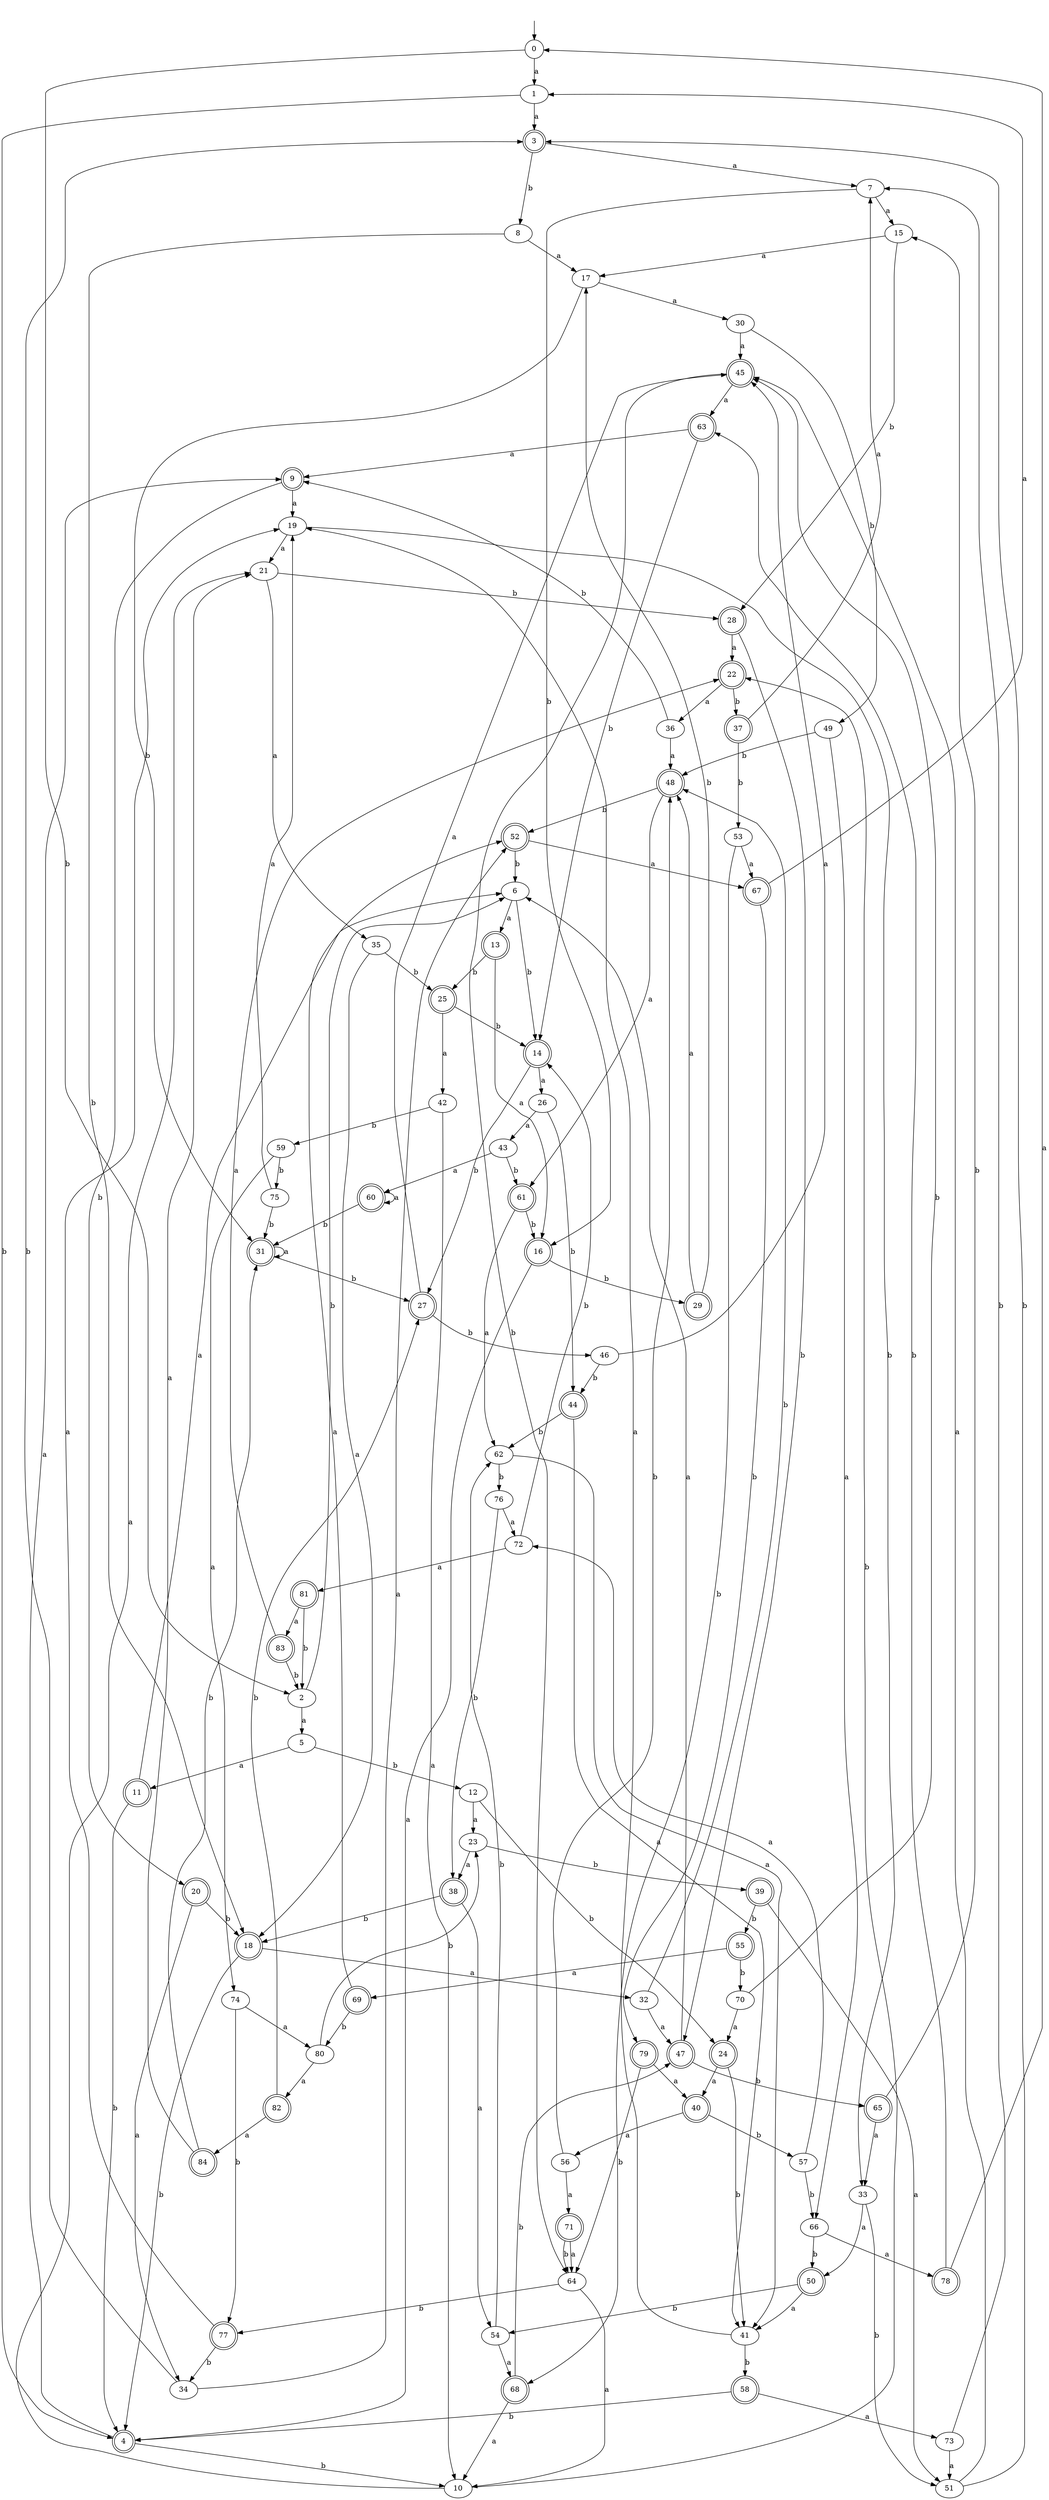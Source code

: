 digraph RandomDFA {
  __start0 [label="", shape=none];
  __start0 -> 0 [label=""];
  0 [shape=circle]
  0 -> 1 [label="a"]
  0 -> 2 [label="b"]
  1
  1 -> 3 [label="a"]
  1 -> 4 [label="b"]
  2
  2 -> 5 [label="a"]
  2 -> 6 [label="b"]
  3 [shape=doublecircle]
  3 -> 7 [label="a"]
  3 -> 8 [label="b"]
  4 [shape=doublecircle]
  4 -> 9 [label="a"]
  4 -> 10 [label="b"]
  5
  5 -> 11 [label="a"]
  5 -> 12 [label="b"]
  6
  6 -> 13 [label="a"]
  6 -> 14 [label="b"]
  7
  7 -> 15 [label="a"]
  7 -> 16 [label="b"]
  8
  8 -> 17 [label="a"]
  8 -> 18 [label="b"]
  9 [shape=doublecircle]
  9 -> 19 [label="a"]
  9 -> 20 [label="b"]
  10
  10 -> 21 [label="a"]
  10 -> 22 [label="b"]
  11 [shape=doublecircle]
  11 -> 6 [label="a"]
  11 -> 4 [label="b"]
  12
  12 -> 23 [label="a"]
  12 -> 24 [label="b"]
  13 [shape=doublecircle]
  13 -> 16 [label="a"]
  13 -> 25 [label="b"]
  14 [shape=doublecircle]
  14 -> 26 [label="a"]
  14 -> 27 [label="b"]
  15
  15 -> 17 [label="a"]
  15 -> 28 [label="b"]
  16 [shape=doublecircle]
  16 -> 4 [label="a"]
  16 -> 29 [label="b"]
  17
  17 -> 30 [label="a"]
  17 -> 31 [label="b"]
  18 [shape=doublecircle]
  18 -> 32 [label="a"]
  18 -> 4 [label="b"]
  19
  19 -> 21 [label="a"]
  19 -> 33 [label="b"]
  20 [shape=doublecircle]
  20 -> 34 [label="a"]
  20 -> 18 [label="b"]
  21
  21 -> 35 [label="a"]
  21 -> 28 [label="b"]
  22 [shape=doublecircle]
  22 -> 36 [label="a"]
  22 -> 37 [label="b"]
  23
  23 -> 38 [label="a"]
  23 -> 39 [label="b"]
  24 [shape=doublecircle]
  24 -> 40 [label="a"]
  24 -> 41 [label="b"]
  25 [shape=doublecircle]
  25 -> 42 [label="a"]
  25 -> 14 [label="b"]
  26
  26 -> 43 [label="a"]
  26 -> 44 [label="b"]
  27 [shape=doublecircle]
  27 -> 45 [label="a"]
  27 -> 46 [label="b"]
  28 [shape=doublecircle]
  28 -> 22 [label="a"]
  28 -> 47 [label="b"]
  29 [shape=doublecircle]
  29 -> 48 [label="a"]
  29 -> 17 [label="b"]
  30
  30 -> 45 [label="a"]
  30 -> 49 [label="b"]
  31 [shape=doublecircle]
  31 -> 31 [label="a"]
  31 -> 27 [label="b"]
  32
  32 -> 47 [label="a"]
  32 -> 48 [label="b"]
  33
  33 -> 50 [label="a"]
  33 -> 51 [label="b"]
  34
  34 -> 52 [label="a"]
  34 -> 3 [label="b"]
  35
  35 -> 18 [label="a"]
  35 -> 25 [label="b"]
  36
  36 -> 48 [label="a"]
  36 -> 9 [label="b"]
  37 [shape=doublecircle]
  37 -> 7 [label="a"]
  37 -> 53 [label="b"]
  38 [shape=doublecircle]
  38 -> 54 [label="a"]
  38 -> 18 [label="b"]
  39 [shape=doublecircle]
  39 -> 51 [label="a"]
  39 -> 55 [label="b"]
  40 [shape=doublecircle]
  40 -> 56 [label="a"]
  40 -> 57 [label="b"]
  41
  41 -> 19 [label="a"]
  41 -> 58 [label="b"]
  42
  42 -> 10 [label="a"]
  42 -> 59 [label="b"]
  43
  43 -> 60 [label="a"]
  43 -> 61 [label="b"]
  44 [shape=doublecircle]
  44 -> 41 [label="a"]
  44 -> 62 [label="b"]
  45 [shape=doublecircle]
  45 -> 63 [label="a"]
  45 -> 64 [label="b"]
  46
  46 -> 45 [label="a"]
  46 -> 44 [label="b"]
  47 [shape=doublecircle]
  47 -> 6 [label="a"]
  47 -> 65 [label="b"]
  48 [shape=doublecircle]
  48 -> 61 [label="a"]
  48 -> 52 [label="b"]
  49
  49 -> 66 [label="a"]
  49 -> 48 [label="b"]
  50 [shape=doublecircle]
  50 -> 41 [label="a"]
  50 -> 54 [label="b"]
  51
  51 -> 45 [label="a"]
  51 -> 3 [label="b"]
  52 [shape=doublecircle]
  52 -> 67 [label="a"]
  52 -> 6 [label="b"]
  53
  53 -> 67 [label="a"]
  53 -> 68 [label="b"]
  54
  54 -> 68 [label="a"]
  54 -> 62 [label="b"]
  55 [shape=doublecircle]
  55 -> 69 [label="a"]
  55 -> 70 [label="b"]
  56
  56 -> 71 [label="a"]
  56 -> 48 [label="b"]
  57
  57 -> 72 [label="a"]
  57 -> 66 [label="b"]
  58 [shape=doublecircle]
  58 -> 73 [label="a"]
  58 -> 4 [label="b"]
  59
  59 -> 74 [label="a"]
  59 -> 75 [label="b"]
  60 [shape=doublecircle]
  60 -> 60 [label="a"]
  60 -> 31 [label="b"]
  61 [shape=doublecircle]
  61 -> 62 [label="a"]
  61 -> 16 [label="b"]
  62
  62 -> 41 [label="a"]
  62 -> 76 [label="b"]
  63 [shape=doublecircle]
  63 -> 9 [label="a"]
  63 -> 14 [label="b"]
  64
  64 -> 10 [label="a"]
  64 -> 77 [label="b"]
  65 [shape=doublecircle]
  65 -> 33 [label="a"]
  65 -> 15 [label="b"]
  66
  66 -> 78 [label="a"]
  66 -> 50 [label="b"]
  67 [shape=doublecircle]
  67 -> 1 [label="a"]
  67 -> 79 [label="b"]
  68 [shape=doublecircle]
  68 -> 10 [label="a"]
  68 -> 47 [label="b"]
  69 [shape=doublecircle]
  69 -> 52 [label="a"]
  69 -> 80 [label="b"]
  70
  70 -> 24 [label="a"]
  70 -> 45 [label="b"]
  71 [shape=doublecircle]
  71 -> 64 [label="a"]
  71 -> 64 [label="b"]
  72
  72 -> 81 [label="a"]
  72 -> 14 [label="b"]
  73
  73 -> 51 [label="a"]
  73 -> 7 [label="b"]
  74
  74 -> 80 [label="a"]
  74 -> 77 [label="b"]
  75
  75 -> 19 [label="a"]
  75 -> 31 [label="b"]
  76
  76 -> 72 [label="a"]
  76 -> 38 [label="b"]
  77 [shape=doublecircle]
  77 -> 19 [label="a"]
  77 -> 34 [label="b"]
  78 [shape=doublecircle]
  78 -> 0 [label="a"]
  78 -> 63 [label="b"]
  79 [shape=doublecircle]
  79 -> 40 [label="a"]
  79 -> 64 [label="b"]
  80
  80 -> 82 [label="a"]
  80 -> 23 [label="b"]
  81 [shape=doublecircle]
  81 -> 83 [label="a"]
  81 -> 2 [label="b"]
  82 [shape=doublecircle]
  82 -> 84 [label="a"]
  82 -> 27 [label="b"]
  83 [shape=doublecircle]
  83 -> 22 [label="a"]
  83 -> 2 [label="b"]
  84 [shape=doublecircle]
  84 -> 21 [label="a"]
  84 -> 31 [label="b"]
}
